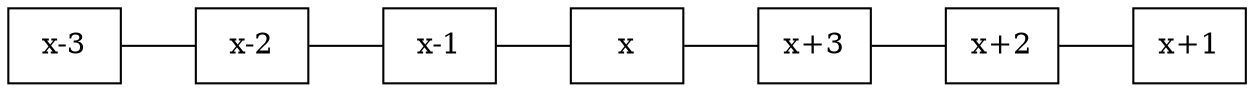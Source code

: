 digraph stencil_6 {

  rankdir = "LR";
  shape = "box";
  a [label = "x-3", shape="box"];
  b [label = "x-2", shape="box"];
  c [label = "x-1", shape="box"];
  d [label = "x"  , shape="box"];
  e [label = "x+3", shape="box"];
  f [label = "x+2", shape="box"];
  g [label = "x+1", shape="box"];
  
  a ->  b -> c -> d -> e -> f -> g [arrowhead = "none"];
}
